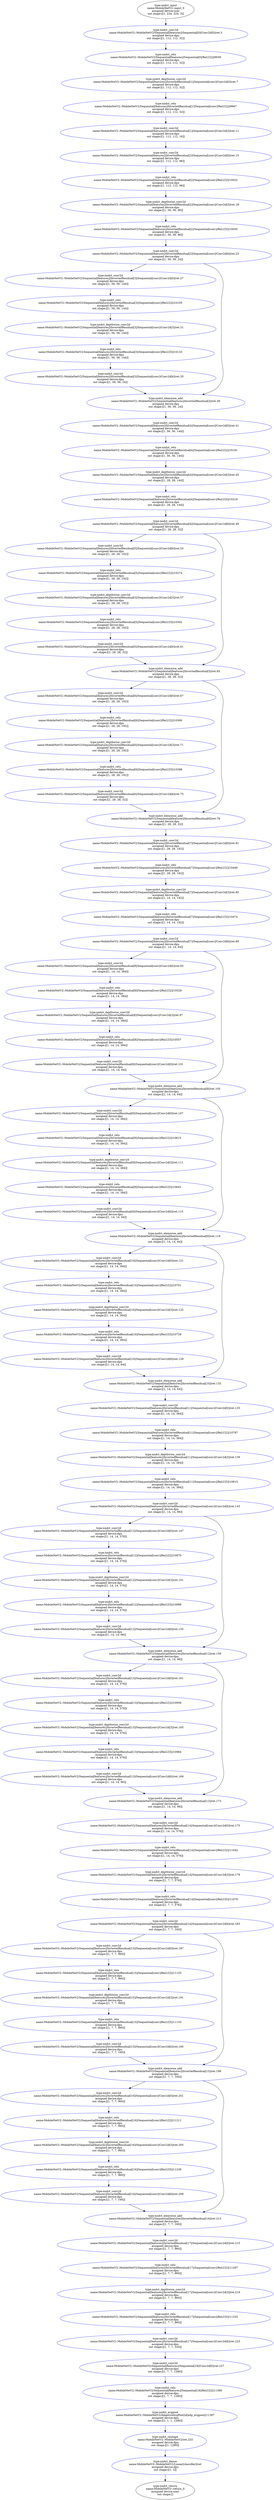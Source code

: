 digraph MobileNetV2 {
	input_0 [label="type:nndct_input
name:MobileNetV2::input_0
assigned device:user
out shape:[[1, 224, 224, 3]]" color=black]
	"MobileNetV2/Sequential[features]/Sequential[0]/Conv2d[0]/ret.3" [label="type:nndct_conv2d
name:MobileNetV2::MobileNetV2/Sequential[features]/Sequential[0]/Conv2d[0]/ret.3
assigned device:dpu
out shape:[[1, 112, 112, 32]]" color=blue]
	"MobileNetV2/Sequential[features]/Sequential[0]/ReLU[2]/9939" [label="type:nndct_relu
name:MobileNetV2::MobileNetV2/Sequential[features]/Sequential[0]/ReLU[2]/9939
assigned device:dpu
out shape:[[1, 112, 112, 32]]" color=blue]
	"MobileNetV2/Sequential[features]/InvertedResidual[1]/Sequential[conv]/Conv2d[0]/ret.7" [label="type:nndct_depthwise_conv2d
name:MobileNetV2::MobileNetV2/Sequential[features]/InvertedResidual[1]/Sequential[conv]/Conv2d[0]/ret.7
assigned device:dpu
out shape:[[1, 112, 112, 32]]" color=blue]
	"MobileNetV2/Sequential[features]/InvertedResidual[1]/Sequential[conv]/ReLU[2]/9967" [label="type:nndct_relu
name:MobileNetV2::MobileNetV2/Sequential[features]/InvertedResidual[1]/Sequential[conv]/ReLU[2]/9967
assigned device:dpu
out shape:[[1, 112, 112, 32]]" color=blue]
	"MobileNetV2/Sequential[features]/InvertedResidual[1]/Sequential[conv]/Conv2d[3]/ret.11" [label="type:nndct_conv2d
name:MobileNetV2::MobileNetV2/Sequential[features]/InvertedResidual[1]/Sequential[conv]/Conv2d[3]/ret.11
assigned device:dpu
out shape:[[1, 112, 112, 16]]" color=blue]
	"MobileNetV2/Sequential[features]/InvertedResidual[2]/Sequential[conv]/Conv2d[0]/ret.15" [label="type:nndct_conv2d
name:MobileNetV2::MobileNetV2/Sequential[features]/InvertedResidual[2]/Sequential[conv]/Conv2d[0]/ret.15
assigned device:dpu
out shape:[[1, 112, 112, 96]]" color=blue]
	"MobileNetV2/Sequential[features]/InvertedResidual[2]/Sequential[conv]/ReLU[2]/10022" [label="type:nndct_relu
name:MobileNetV2::MobileNetV2/Sequential[features]/InvertedResidual[2]/Sequential[conv]/ReLU[2]/10022
assigned device:dpu
out shape:[[1, 112, 112, 96]]" color=blue]
	"MobileNetV2/Sequential[features]/InvertedResidual[2]/Sequential[conv]/Conv2d[3]/ret.19" [label="type:nndct_depthwise_conv2d
name:MobileNetV2::MobileNetV2/Sequential[features]/InvertedResidual[2]/Sequential[conv]/Conv2d[3]/ret.19
assigned device:dpu
out shape:[[1, 56, 56, 96]]" color=blue]
	"MobileNetV2/Sequential[features]/InvertedResidual[2]/Sequential[conv]/ReLU[5]/10050" [label="type:nndct_relu
name:MobileNetV2::MobileNetV2/Sequential[features]/InvertedResidual[2]/Sequential[conv]/ReLU[5]/10050
assigned device:dpu
out shape:[[1, 56, 56, 96]]" color=blue]
	"MobileNetV2/Sequential[features]/InvertedResidual[2]/Sequential[conv]/Conv2d[6]/ret.23" [label="type:nndct_conv2d
name:MobileNetV2::MobileNetV2/Sequential[features]/InvertedResidual[2]/Sequential[conv]/Conv2d[6]/ret.23
assigned device:dpu
out shape:[[1, 56, 56, 24]]" color=blue]
	"MobileNetV2/Sequential[features]/InvertedResidual[3]/Sequential[conv]/Conv2d[0]/ret.27" [label="type:nndct_conv2d
name:MobileNetV2::MobileNetV2/Sequential[features]/InvertedResidual[3]/Sequential[conv]/Conv2d[0]/ret.27
assigned device:dpu
out shape:[[1, 56, 56, 144]]" color=blue]
	"MobileNetV2/Sequential[features]/InvertedResidual[3]/Sequential[conv]/ReLU[2]/10105" [label="type:nndct_relu
name:MobileNetV2::MobileNetV2/Sequential[features]/InvertedResidual[3]/Sequential[conv]/ReLU[2]/10105
assigned device:dpu
out shape:[[1, 56, 56, 144]]" color=blue]
	"MobileNetV2/Sequential[features]/InvertedResidual[3]/Sequential[conv]/Conv2d[3]/ret.31" [label="type:nndct_depthwise_conv2d
name:MobileNetV2::MobileNetV2/Sequential[features]/InvertedResidual[3]/Sequential[conv]/Conv2d[3]/ret.31
assigned device:dpu
out shape:[[1, 56, 56, 144]]" color=blue]
	"MobileNetV2/Sequential[features]/InvertedResidual[3]/Sequential[conv]/ReLU[5]/10133" [label="type:nndct_relu
name:MobileNetV2::MobileNetV2/Sequential[features]/InvertedResidual[3]/Sequential[conv]/ReLU[5]/10133
assigned device:dpu
out shape:[[1, 56, 56, 144]]" color=blue]
	"MobileNetV2/Sequential[features]/InvertedResidual[3]/Sequential[conv]/Conv2d[6]/ret.35" [label="type:nndct_conv2d
name:MobileNetV2::MobileNetV2/Sequential[features]/InvertedResidual[3]/Sequential[conv]/Conv2d[6]/ret.35
assigned device:dpu
out shape:[[1, 56, 56, 24]]" color=blue]
	"MobileNetV2/Sequential[features]/InvertedResidual[3]/ret.39" [label="type:nndct_elemwise_add
name:MobileNetV2::MobileNetV2/Sequential[features]/InvertedResidual[3]/ret.39
assigned device:dpu
out shape:[[1, 56, 56, 24]]" color=blue]
	"MobileNetV2/Sequential[features]/InvertedResidual[4]/Sequential[conv]/Conv2d[0]/ret.41" [label="type:nndct_conv2d
name:MobileNetV2::MobileNetV2/Sequential[features]/InvertedResidual[4]/Sequential[conv]/Conv2d[0]/ret.41
assigned device:dpu
out shape:[[1, 56, 56, 144]]" color=blue]
	"MobileNetV2/Sequential[features]/InvertedResidual[4]/Sequential[conv]/ReLU[2]/10191" [label="type:nndct_relu
name:MobileNetV2::MobileNetV2/Sequential[features]/InvertedResidual[4]/Sequential[conv]/ReLU[2]/10191
assigned device:dpu
out shape:[[1, 56, 56, 144]]" color=blue]
	"MobileNetV2/Sequential[features]/InvertedResidual[4]/Sequential[conv]/Conv2d[3]/ret.45" [label="type:nndct_depthwise_conv2d
name:MobileNetV2::MobileNetV2/Sequential[features]/InvertedResidual[4]/Sequential[conv]/Conv2d[3]/ret.45
assigned device:dpu
out shape:[[1, 28, 28, 144]]" color=blue]
	"MobileNetV2/Sequential[features]/InvertedResidual[4]/Sequential[conv]/ReLU[5]/10219" [label="type:nndct_relu
name:MobileNetV2::MobileNetV2/Sequential[features]/InvertedResidual[4]/Sequential[conv]/ReLU[5]/10219
assigned device:dpu
out shape:[[1, 28, 28, 144]]" color=blue]
	"MobileNetV2/Sequential[features]/InvertedResidual[4]/Sequential[conv]/Conv2d[6]/ret.49" [label="type:nndct_conv2d
name:MobileNetV2::MobileNetV2/Sequential[features]/InvertedResidual[4]/Sequential[conv]/Conv2d[6]/ret.49
assigned device:dpu
out shape:[[1, 28, 28, 32]]" color=blue]
	"MobileNetV2/Sequential[features]/InvertedResidual[5]/Sequential[conv]/Conv2d[0]/ret.53" [label="type:nndct_conv2d
name:MobileNetV2::MobileNetV2/Sequential[features]/InvertedResidual[5]/Sequential[conv]/Conv2d[0]/ret.53
assigned device:dpu
out shape:[[1, 28, 28, 192]]" color=blue]
	"MobileNetV2/Sequential[features]/InvertedResidual[5]/Sequential[conv]/ReLU[2]/10274" [label="type:nndct_relu
name:MobileNetV2::MobileNetV2/Sequential[features]/InvertedResidual[5]/Sequential[conv]/ReLU[2]/10274
assigned device:dpu
out shape:[[1, 28, 28, 192]]" color=blue]
	"MobileNetV2/Sequential[features]/InvertedResidual[5]/Sequential[conv]/Conv2d[3]/ret.57" [label="type:nndct_depthwise_conv2d
name:MobileNetV2::MobileNetV2/Sequential[features]/InvertedResidual[5]/Sequential[conv]/Conv2d[3]/ret.57
assigned device:dpu
out shape:[[1, 28, 28, 192]]" color=blue]
	"MobileNetV2/Sequential[features]/InvertedResidual[5]/Sequential[conv]/ReLU[5]/10302" [label="type:nndct_relu
name:MobileNetV2::MobileNetV2/Sequential[features]/InvertedResidual[5]/Sequential[conv]/ReLU[5]/10302
assigned device:dpu
out shape:[[1, 28, 28, 192]]" color=blue]
	"MobileNetV2/Sequential[features]/InvertedResidual[5]/Sequential[conv]/Conv2d[6]/ret.61" [label="type:nndct_conv2d
name:MobileNetV2::MobileNetV2/Sequential[features]/InvertedResidual[5]/Sequential[conv]/Conv2d[6]/ret.61
assigned device:dpu
out shape:[[1, 28, 28, 32]]" color=blue]
	"MobileNetV2/Sequential[features]/InvertedResidual[5]/ret.65" [label="type:nndct_elemwise_add
name:MobileNetV2::MobileNetV2/Sequential[features]/InvertedResidual[5]/ret.65
assigned device:dpu
out shape:[[1, 28, 28, 32]]" color=blue]
	"MobileNetV2/Sequential[features]/InvertedResidual[6]/Sequential[conv]/Conv2d[0]/ret.67" [label="type:nndct_conv2d
name:MobileNetV2::MobileNetV2/Sequential[features]/InvertedResidual[6]/Sequential[conv]/Conv2d[0]/ret.67
assigned device:dpu
out shape:[[1, 28, 28, 192]]" color=blue]
	"MobileNetV2/Sequential[features]/InvertedResidual[6]/Sequential[conv]/ReLU[2]/10360" [label="type:nndct_relu
name:MobileNetV2::MobileNetV2/Sequential[features]/InvertedResidual[6]/Sequential[conv]/ReLU[2]/10360
assigned device:dpu
out shape:[[1, 28, 28, 192]]" color=blue]
	"MobileNetV2/Sequential[features]/InvertedResidual[6]/Sequential[conv]/Conv2d[3]/ret.71" [label="type:nndct_depthwise_conv2d
name:MobileNetV2::MobileNetV2/Sequential[features]/InvertedResidual[6]/Sequential[conv]/Conv2d[3]/ret.71
assigned device:dpu
out shape:[[1, 28, 28, 192]]" color=blue]
	"MobileNetV2/Sequential[features]/InvertedResidual[6]/Sequential[conv]/ReLU[5]/10388" [label="type:nndct_relu
name:MobileNetV2::MobileNetV2/Sequential[features]/InvertedResidual[6]/Sequential[conv]/ReLU[5]/10388
assigned device:dpu
out shape:[[1, 28, 28, 192]]" color=blue]
	"MobileNetV2/Sequential[features]/InvertedResidual[6]/Sequential[conv]/Conv2d[6]/ret.75" [label="type:nndct_conv2d
name:MobileNetV2::MobileNetV2/Sequential[features]/InvertedResidual[6]/Sequential[conv]/Conv2d[6]/ret.75
assigned device:dpu
out shape:[[1, 28, 28, 32]]" color=blue]
	"MobileNetV2/Sequential[features]/InvertedResidual[6]/ret.79" [label="type:nndct_elemwise_add
name:MobileNetV2::MobileNetV2/Sequential[features]/InvertedResidual[6]/ret.79
assigned device:dpu
out shape:[[1, 28, 28, 32]]" color=blue]
	"MobileNetV2/Sequential[features]/InvertedResidual[7]/Sequential[conv]/Conv2d[0]/ret.81" [label="type:nndct_conv2d
name:MobileNetV2::MobileNetV2/Sequential[features]/InvertedResidual[7]/Sequential[conv]/Conv2d[0]/ret.81
assigned device:dpu
out shape:[[1, 28, 28, 192]]" color=blue]
	"MobileNetV2/Sequential[features]/InvertedResidual[7]/Sequential[conv]/ReLU[2]/10446" [label="type:nndct_relu
name:MobileNetV2::MobileNetV2/Sequential[features]/InvertedResidual[7]/Sequential[conv]/ReLU[2]/10446
assigned device:dpu
out shape:[[1, 28, 28, 192]]" color=blue]
	"MobileNetV2/Sequential[features]/InvertedResidual[7]/Sequential[conv]/Conv2d[3]/ret.85" [label="type:nndct_depthwise_conv2d
name:MobileNetV2::MobileNetV2/Sequential[features]/InvertedResidual[7]/Sequential[conv]/Conv2d[3]/ret.85
assigned device:dpu
out shape:[[1, 14, 14, 192]]" color=blue]
	"MobileNetV2/Sequential[features]/InvertedResidual[7]/Sequential[conv]/ReLU[5]/10474" [label="type:nndct_relu
name:MobileNetV2::MobileNetV2/Sequential[features]/InvertedResidual[7]/Sequential[conv]/ReLU[5]/10474
assigned device:dpu
out shape:[[1, 14, 14, 192]]" color=blue]
	"MobileNetV2/Sequential[features]/InvertedResidual[7]/Sequential[conv]/Conv2d[6]/ret.89" [label="type:nndct_conv2d
name:MobileNetV2::MobileNetV2/Sequential[features]/InvertedResidual[7]/Sequential[conv]/Conv2d[6]/ret.89
assigned device:dpu
out shape:[[1, 14, 14, 64]]" color=blue]
	"MobileNetV2/Sequential[features]/InvertedResidual[8]/Sequential[conv]/Conv2d[0]/ret.93" [label="type:nndct_conv2d
name:MobileNetV2::MobileNetV2/Sequential[features]/InvertedResidual[8]/Sequential[conv]/Conv2d[0]/ret.93
assigned device:dpu
out shape:[[1, 14, 14, 384]]" color=blue]
	"MobileNetV2/Sequential[features]/InvertedResidual[8]/Sequential[conv]/ReLU[2]/10529" [label="type:nndct_relu
name:MobileNetV2::MobileNetV2/Sequential[features]/InvertedResidual[8]/Sequential[conv]/ReLU[2]/10529
assigned device:dpu
out shape:[[1, 14, 14, 384]]" color=blue]
	"MobileNetV2/Sequential[features]/InvertedResidual[8]/Sequential[conv]/Conv2d[3]/ret.97" [label="type:nndct_depthwise_conv2d
name:MobileNetV2::MobileNetV2/Sequential[features]/InvertedResidual[8]/Sequential[conv]/Conv2d[3]/ret.97
assigned device:dpu
out shape:[[1, 14, 14, 384]]" color=blue]
	"MobileNetV2/Sequential[features]/InvertedResidual[8]/Sequential[conv]/ReLU[5]/10557" [label="type:nndct_relu
name:MobileNetV2::MobileNetV2/Sequential[features]/InvertedResidual[8]/Sequential[conv]/ReLU[5]/10557
assigned device:dpu
out shape:[[1, 14, 14, 384]]" color=blue]
	"MobileNetV2/Sequential[features]/InvertedResidual[8]/Sequential[conv]/Conv2d[6]/ret.101" [label="type:nndct_conv2d
name:MobileNetV2::MobileNetV2/Sequential[features]/InvertedResidual[8]/Sequential[conv]/Conv2d[6]/ret.101
assigned device:dpu
out shape:[[1, 14, 14, 64]]" color=blue]
	"MobileNetV2/Sequential[features]/InvertedResidual[8]/ret.105" [label="type:nndct_elemwise_add
name:MobileNetV2::MobileNetV2/Sequential[features]/InvertedResidual[8]/ret.105
assigned device:dpu
out shape:[[1, 14, 14, 64]]" color=blue]
	"MobileNetV2/Sequential[features]/InvertedResidual[9]/Sequential[conv]/Conv2d[0]/ret.107" [label="type:nndct_conv2d
name:MobileNetV2::MobileNetV2/Sequential[features]/InvertedResidual[9]/Sequential[conv]/Conv2d[0]/ret.107
assigned device:dpu
out shape:[[1, 14, 14, 384]]" color=blue]
	"MobileNetV2/Sequential[features]/InvertedResidual[9]/Sequential[conv]/ReLU[2]/10615" [label="type:nndct_relu
name:MobileNetV2::MobileNetV2/Sequential[features]/InvertedResidual[9]/Sequential[conv]/ReLU[2]/10615
assigned device:dpu
out shape:[[1, 14, 14, 384]]" color=blue]
	"MobileNetV2/Sequential[features]/InvertedResidual[9]/Sequential[conv]/Conv2d[3]/ret.111" [label="type:nndct_depthwise_conv2d
name:MobileNetV2::MobileNetV2/Sequential[features]/InvertedResidual[9]/Sequential[conv]/Conv2d[3]/ret.111
assigned device:dpu
out shape:[[1, 14, 14, 384]]" color=blue]
	"MobileNetV2/Sequential[features]/InvertedResidual[9]/Sequential[conv]/ReLU[5]/10643" [label="type:nndct_relu
name:MobileNetV2::MobileNetV2/Sequential[features]/InvertedResidual[9]/Sequential[conv]/ReLU[5]/10643
assigned device:dpu
out shape:[[1, 14, 14, 384]]" color=blue]
	"MobileNetV2/Sequential[features]/InvertedResidual[9]/Sequential[conv]/Conv2d[6]/ret.115" [label="type:nndct_conv2d
name:MobileNetV2::MobileNetV2/Sequential[features]/InvertedResidual[9]/Sequential[conv]/Conv2d[6]/ret.115
assigned device:dpu
out shape:[[1, 14, 14, 64]]" color=blue]
	"MobileNetV2/Sequential[features]/InvertedResidual[9]/ret.119" [label="type:nndct_elemwise_add
name:MobileNetV2::MobileNetV2/Sequential[features]/InvertedResidual[9]/ret.119
assigned device:dpu
out shape:[[1, 14, 14, 64]]" color=blue]
	"MobileNetV2/Sequential[features]/InvertedResidual[10]/Sequential[conv]/Conv2d[0]/ret.121" [label="type:nndct_conv2d
name:MobileNetV2::MobileNetV2/Sequential[features]/InvertedResidual[10]/Sequential[conv]/Conv2d[0]/ret.121
assigned device:dpu
out shape:[[1, 14, 14, 384]]" color=blue]
	"MobileNetV2/Sequential[features]/InvertedResidual[10]/Sequential[conv]/ReLU[2]/10701" [label="type:nndct_relu
name:MobileNetV2::MobileNetV2/Sequential[features]/InvertedResidual[10]/Sequential[conv]/ReLU[2]/10701
assigned device:dpu
out shape:[[1, 14, 14, 384]]" color=blue]
	"MobileNetV2/Sequential[features]/InvertedResidual[10]/Sequential[conv]/Conv2d[3]/ret.125" [label="type:nndct_depthwise_conv2d
name:MobileNetV2::MobileNetV2/Sequential[features]/InvertedResidual[10]/Sequential[conv]/Conv2d[3]/ret.125
assigned device:dpu
out shape:[[1, 14, 14, 384]]" color=blue]
	"MobileNetV2/Sequential[features]/InvertedResidual[10]/Sequential[conv]/ReLU[5]/10729" [label="type:nndct_relu
name:MobileNetV2::MobileNetV2/Sequential[features]/InvertedResidual[10]/Sequential[conv]/ReLU[5]/10729
assigned device:dpu
out shape:[[1, 14, 14, 384]]" color=blue]
	"MobileNetV2/Sequential[features]/InvertedResidual[10]/Sequential[conv]/Conv2d[6]/ret.129" [label="type:nndct_conv2d
name:MobileNetV2::MobileNetV2/Sequential[features]/InvertedResidual[10]/Sequential[conv]/Conv2d[6]/ret.129
assigned device:dpu
out shape:[[1, 14, 14, 64]]" color=blue]
	"MobileNetV2/Sequential[features]/InvertedResidual[10]/ret.133" [label="type:nndct_elemwise_add
name:MobileNetV2::MobileNetV2/Sequential[features]/InvertedResidual[10]/ret.133
assigned device:dpu
out shape:[[1, 14, 14, 64]]" color=blue]
	"MobileNetV2/Sequential[features]/InvertedResidual[11]/Sequential[conv]/Conv2d[0]/ret.135" [label="type:nndct_conv2d
name:MobileNetV2::MobileNetV2/Sequential[features]/InvertedResidual[11]/Sequential[conv]/Conv2d[0]/ret.135
assigned device:dpu
out shape:[[1, 14, 14, 384]]" color=blue]
	"MobileNetV2/Sequential[features]/InvertedResidual[11]/Sequential[conv]/ReLU[2]/10787" [label="type:nndct_relu
name:MobileNetV2::MobileNetV2/Sequential[features]/InvertedResidual[11]/Sequential[conv]/ReLU[2]/10787
assigned device:dpu
out shape:[[1, 14, 14, 384]]" color=blue]
	"MobileNetV2/Sequential[features]/InvertedResidual[11]/Sequential[conv]/Conv2d[3]/ret.139" [label="type:nndct_depthwise_conv2d
name:MobileNetV2::MobileNetV2/Sequential[features]/InvertedResidual[11]/Sequential[conv]/Conv2d[3]/ret.139
assigned device:dpu
out shape:[[1, 14, 14, 384]]" color=blue]
	"MobileNetV2/Sequential[features]/InvertedResidual[11]/Sequential[conv]/ReLU[5]/10815" [label="type:nndct_relu
name:MobileNetV2::MobileNetV2/Sequential[features]/InvertedResidual[11]/Sequential[conv]/ReLU[5]/10815
assigned device:dpu
out shape:[[1, 14, 14, 384]]" color=blue]
	"MobileNetV2/Sequential[features]/InvertedResidual[11]/Sequential[conv]/Conv2d[6]/ret.143" [label="type:nndct_conv2d
name:MobileNetV2::MobileNetV2/Sequential[features]/InvertedResidual[11]/Sequential[conv]/Conv2d[6]/ret.143
assigned device:dpu
out shape:[[1, 14, 14, 96]]" color=blue]
	"MobileNetV2/Sequential[features]/InvertedResidual[12]/Sequential[conv]/Conv2d[0]/ret.147" [label="type:nndct_conv2d
name:MobileNetV2::MobileNetV2/Sequential[features]/InvertedResidual[12]/Sequential[conv]/Conv2d[0]/ret.147
assigned device:dpu
out shape:[[1, 14, 14, 576]]" color=blue]
	"MobileNetV2/Sequential[features]/InvertedResidual[12]/Sequential[conv]/ReLU[2]/10870" [label="type:nndct_relu
name:MobileNetV2::MobileNetV2/Sequential[features]/InvertedResidual[12]/Sequential[conv]/ReLU[2]/10870
assigned device:dpu
out shape:[[1, 14, 14, 576]]" color=blue]
	"MobileNetV2/Sequential[features]/InvertedResidual[12]/Sequential[conv]/Conv2d[3]/ret.151" [label="type:nndct_depthwise_conv2d
name:MobileNetV2::MobileNetV2/Sequential[features]/InvertedResidual[12]/Sequential[conv]/Conv2d[3]/ret.151
assigned device:dpu
out shape:[[1, 14, 14, 576]]" color=blue]
	"MobileNetV2/Sequential[features]/InvertedResidual[12]/Sequential[conv]/ReLU[5]/10898" [label="type:nndct_relu
name:MobileNetV2::MobileNetV2/Sequential[features]/InvertedResidual[12]/Sequential[conv]/ReLU[5]/10898
assigned device:dpu
out shape:[[1, 14, 14, 576]]" color=blue]
	"MobileNetV2/Sequential[features]/InvertedResidual[12]/Sequential[conv]/Conv2d[6]/ret.155" [label="type:nndct_conv2d
name:MobileNetV2::MobileNetV2/Sequential[features]/InvertedResidual[12]/Sequential[conv]/Conv2d[6]/ret.155
assigned device:dpu
out shape:[[1, 14, 14, 96]]" color=blue]
	"MobileNetV2/Sequential[features]/InvertedResidual[12]/ret.159" [label="type:nndct_elemwise_add
name:MobileNetV2::MobileNetV2/Sequential[features]/InvertedResidual[12]/ret.159
assigned device:dpu
out shape:[[1, 14, 14, 96]]" color=blue]
	"MobileNetV2/Sequential[features]/InvertedResidual[13]/Sequential[conv]/Conv2d[0]/ret.161" [label="type:nndct_conv2d
name:MobileNetV2::MobileNetV2/Sequential[features]/InvertedResidual[13]/Sequential[conv]/Conv2d[0]/ret.161
assigned device:dpu
out shape:[[1, 14, 14, 576]]" color=blue]
	"MobileNetV2/Sequential[features]/InvertedResidual[13]/Sequential[conv]/ReLU[2]/10956" [label="type:nndct_relu
name:MobileNetV2::MobileNetV2/Sequential[features]/InvertedResidual[13]/Sequential[conv]/ReLU[2]/10956
assigned device:dpu
out shape:[[1, 14, 14, 576]]" color=blue]
	"MobileNetV2/Sequential[features]/InvertedResidual[13]/Sequential[conv]/Conv2d[3]/ret.165" [label="type:nndct_depthwise_conv2d
name:MobileNetV2::MobileNetV2/Sequential[features]/InvertedResidual[13]/Sequential[conv]/Conv2d[3]/ret.165
assigned device:dpu
out shape:[[1, 14, 14, 576]]" color=blue]
	"MobileNetV2/Sequential[features]/InvertedResidual[13]/Sequential[conv]/ReLU[5]/10984" [label="type:nndct_relu
name:MobileNetV2::MobileNetV2/Sequential[features]/InvertedResidual[13]/Sequential[conv]/ReLU[5]/10984
assigned device:dpu
out shape:[[1, 14, 14, 576]]" color=blue]
	"MobileNetV2/Sequential[features]/InvertedResidual[13]/Sequential[conv]/Conv2d[6]/ret.169" [label="type:nndct_conv2d
name:MobileNetV2::MobileNetV2/Sequential[features]/InvertedResidual[13]/Sequential[conv]/Conv2d[6]/ret.169
assigned device:dpu
out shape:[[1, 14, 14, 96]]" color=blue]
	"MobileNetV2/Sequential[features]/InvertedResidual[13]/ret.173" [label="type:nndct_elemwise_add
name:MobileNetV2::MobileNetV2/Sequential[features]/InvertedResidual[13]/ret.173
assigned device:dpu
out shape:[[1, 14, 14, 96]]" color=blue]
	"MobileNetV2/Sequential[features]/InvertedResidual[14]/Sequential[conv]/Conv2d[0]/ret.175" [label="type:nndct_conv2d
name:MobileNetV2::MobileNetV2/Sequential[features]/InvertedResidual[14]/Sequential[conv]/Conv2d[0]/ret.175
assigned device:dpu
out shape:[[1, 14, 14, 576]]" color=blue]
	"MobileNetV2/Sequential[features]/InvertedResidual[14]/Sequential[conv]/ReLU[2]/11042" [label="type:nndct_relu
name:MobileNetV2::MobileNetV2/Sequential[features]/InvertedResidual[14]/Sequential[conv]/ReLU[2]/11042
assigned device:dpu
out shape:[[1, 14, 14, 576]]" color=blue]
	"MobileNetV2/Sequential[features]/InvertedResidual[14]/Sequential[conv]/Conv2d[3]/ret.179" [label="type:nndct_depthwise_conv2d
name:MobileNetV2::MobileNetV2/Sequential[features]/InvertedResidual[14]/Sequential[conv]/Conv2d[3]/ret.179
assigned device:dpu
out shape:[[1, 7, 7, 576]]" color=blue]
	"MobileNetV2/Sequential[features]/InvertedResidual[14]/Sequential[conv]/ReLU[5]/11070" [label="type:nndct_relu
name:MobileNetV2::MobileNetV2/Sequential[features]/InvertedResidual[14]/Sequential[conv]/ReLU[5]/11070
assigned device:dpu
out shape:[[1, 7, 7, 576]]" color=blue]
	"MobileNetV2/Sequential[features]/InvertedResidual[14]/Sequential[conv]/Conv2d[6]/ret.183" [label="type:nndct_conv2d
name:MobileNetV2::MobileNetV2/Sequential[features]/InvertedResidual[14]/Sequential[conv]/Conv2d[6]/ret.183
assigned device:dpu
out shape:[[1, 7, 7, 160]]" color=blue]
	"MobileNetV2/Sequential[features]/InvertedResidual[15]/Sequential[conv]/Conv2d[0]/ret.187" [label="type:nndct_conv2d
name:MobileNetV2::MobileNetV2/Sequential[features]/InvertedResidual[15]/Sequential[conv]/Conv2d[0]/ret.187
assigned device:dpu
out shape:[[1, 7, 7, 960]]" color=blue]
	"MobileNetV2/Sequential[features]/InvertedResidual[15]/Sequential[conv]/ReLU[2]/11125" [label="type:nndct_relu
name:MobileNetV2::MobileNetV2/Sequential[features]/InvertedResidual[15]/Sequential[conv]/ReLU[2]/11125
assigned device:dpu
out shape:[[1, 7, 7, 960]]" color=blue]
	"MobileNetV2/Sequential[features]/InvertedResidual[15]/Sequential[conv]/Conv2d[3]/ret.191" [label="type:nndct_depthwise_conv2d
name:MobileNetV2::MobileNetV2/Sequential[features]/InvertedResidual[15]/Sequential[conv]/Conv2d[3]/ret.191
assigned device:dpu
out shape:[[1, 7, 7, 960]]" color=blue]
	"MobileNetV2/Sequential[features]/InvertedResidual[15]/Sequential[conv]/ReLU[5]/11153" [label="type:nndct_relu
name:MobileNetV2::MobileNetV2/Sequential[features]/InvertedResidual[15]/Sequential[conv]/ReLU[5]/11153
assigned device:dpu
out shape:[[1, 7, 7, 960]]" color=blue]
	"MobileNetV2/Sequential[features]/InvertedResidual[15]/Sequential[conv]/Conv2d[6]/ret.195" [label="type:nndct_conv2d
name:MobileNetV2::MobileNetV2/Sequential[features]/InvertedResidual[15]/Sequential[conv]/Conv2d[6]/ret.195
assigned device:dpu
out shape:[[1, 7, 7, 160]]" color=blue]
	"MobileNetV2/Sequential[features]/InvertedResidual[15]/ret.199" [label="type:nndct_elemwise_add
name:MobileNetV2::MobileNetV2/Sequential[features]/InvertedResidual[15]/ret.199
assigned device:dpu
out shape:[[1, 7, 7, 160]]" color=blue]
	"MobileNetV2/Sequential[features]/InvertedResidual[16]/Sequential[conv]/Conv2d[0]/ret.201" [label="type:nndct_conv2d
name:MobileNetV2::MobileNetV2/Sequential[features]/InvertedResidual[16]/Sequential[conv]/Conv2d[0]/ret.201
assigned device:dpu
out shape:[[1, 7, 7, 960]]" color=blue]
	"MobileNetV2/Sequential[features]/InvertedResidual[16]/Sequential[conv]/ReLU[2]/11211" [label="type:nndct_relu
name:MobileNetV2::MobileNetV2/Sequential[features]/InvertedResidual[16]/Sequential[conv]/ReLU[2]/11211
assigned device:dpu
out shape:[[1, 7, 7, 960]]" color=blue]
	"MobileNetV2/Sequential[features]/InvertedResidual[16]/Sequential[conv]/Conv2d[3]/ret.205" [label="type:nndct_depthwise_conv2d
name:MobileNetV2::MobileNetV2/Sequential[features]/InvertedResidual[16]/Sequential[conv]/Conv2d[3]/ret.205
assigned device:dpu
out shape:[[1, 7, 7, 960]]" color=blue]
	"MobileNetV2/Sequential[features]/InvertedResidual[16]/Sequential[conv]/ReLU[5]/11239" [label="type:nndct_relu
name:MobileNetV2::MobileNetV2/Sequential[features]/InvertedResidual[16]/Sequential[conv]/ReLU[5]/11239
assigned device:dpu
out shape:[[1, 7, 7, 960]]" color=blue]
	"MobileNetV2/Sequential[features]/InvertedResidual[16]/Sequential[conv]/Conv2d[6]/ret.209" [label="type:nndct_conv2d
name:MobileNetV2::MobileNetV2/Sequential[features]/InvertedResidual[16]/Sequential[conv]/Conv2d[6]/ret.209
assigned device:dpu
out shape:[[1, 7, 7, 160]]" color=blue]
	"MobileNetV2/Sequential[features]/InvertedResidual[16]/ret.213" [label="type:nndct_elemwise_add
name:MobileNetV2::MobileNetV2/Sequential[features]/InvertedResidual[16]/ret.213
assigned device:dpu
out shape:[[1, 7, 7, 160]]" color=blue]
	"MobileNetV2/Sequential[features]/InvertedResidual[17]/Sequential[conv]/Conv2d[0]/ret.215" [label="type:nndct_conv2d
name:MobileNetV2::MobileNetV2/Sequential[features]/InvertedResidual[17]/Sequential[conv]/Conv2d[0]/ret.215
assigned device:dpu
out shape:[[1, 7, 7, 960]]" color=blue]
	"MobileNetV2/Sequential[features]/InvertedResidual[17]/Sequential[conv]/ReLU[2]/11297" [label="type:nndct_relu
name:MobileNetV2::MobileNetV2/Sequential[features]/InvertedResidual[17]/Sequential[conv]/ReLU[2]/11297
assigned device:dpu
out shape:[[1, 7, 7, 960]]" color=blue]
	"MobileNetV2/Sequential[features]/InvertedResidual[17]/Sequential[conv]/Conv2d[3]/ret.219" [label="type:nndct_depthwise_conv2d
name:MobileNetV2::MobileNetV2/Sequential[features]/InvertedResidual[17]/Sequential[conv]/Conv2d[3]/ret.219
assigned device:dpu
out shape:[[1, 7, 7, 960]]" color=blue]
	"MobileNetV2/Sequential[features]/InvertedResidual[17]/Sequential[conv]/ReLU[5]/11325" [label="type:nndct_relu
name:MobileNetV2::MobileNetV2/Sequential[features]/InvertedResidual[17]/Sequential[conv]/ReLU[5]/11325
assigned device:dpu
out shape:[[1, 7, 7, 960]]" color=blue]
	"MobileNetV2/Sequential[features]/InvertedResidual[17]/Sequential[conv]/Conv2d[6]/ret.223" [label="type:nndct_conv2d
name:MobileNetV2::MobileNetV2/Sequential[features]/InvertedResidual[17]/Sequential[conv]/Conv2d[6]/ret.223
assigned device:dpu
out shape:[[1, 7, 7, 320]]" color=blue]
	"MobileNetV2/Sequential[features]/Sequential[18]/Conv2d[0]/ret.227" [label="type:nndct_conv2d
name:MobileNetV2::MobileNetV2/Sequential[features]/Sequential[18]/Conv2d[0]/ret.227
assigned device:dpu
out shape:[[1, 7, 7, 1280]]" color=blue]
	"MobileNetV2/Sequential[features]/Sequential[18]/ReLU[2]/11380" [label="type:nndct_relu
name:MobileNetV2::MobileNetV2/Sequential[features]/Sequential[18]/ReLU[2]/11380
assigned device:dpu
out shape:[[1, 7, 7, 1280]]" color=blue]
	"MobileNetV2/AdaptiveAvgPool2d[adp_avgpool]/11397" [label="type:nndct_avgpool
name:MobileNetV2::MobileNetV2/AdaptiveAvgPool2d[adp_avgpool]/11397
assigned device:dpu
out shape:[[1, 1, 1, 1280]]" color=blue]
	"MobileNetV2/ret.233" [label="type:nndct_reshape
name:MobileNetV2::MobileNetV2/ret.233
assigned device:dpu
out shape:[[1, 1280]]" color=blue]
	"MobileNetV2/Linear[classifier]/ret" [label="type:nndct_dense
name:MobileNetV2::MobileNetV2/Linear[classifier]/ret
assigned device:dpu
out shape:[[1, 3]]" color=blue]
	return_0 [label="type:nndct_return
name:MobileNetV2::return_0
assigned device:user
out shape:[]" color=black]
	input_0 -> "MobileNetV2/Sequential[features]/Sequential[0]/Conv2d[0]/ret.3"
	"MobileNetV2/Sequential[features]/Sequential[0]/Conv2d[0]/ret.3" -> "MobileNetV2/Sequential[features]/Sequential[0]/ReLU[2]/9939"
	"MobileNetV2/Sequential[features]/Sequential[0]/ReLU[2]/9939" -> "MobileNetV2/Sequential[features]/InvertedResidual[1]/Sequential[conv]/Conv2d[0]/ret.7"
	"MobileNetV2/Sequential[features]/InvertedResidual[1]/Sequential[conv]/Conv2d[0]/ret.7" -> "MobileNetV2/Sequential[features]/InvertedResidual[1]/Sequential[conv]/ReLU[2]/9967"
	"MobileNetV2/Sequential[features]/InvertedResidual[1]/Sequential[conv]/ReLU[2]/9967" -> "MobileNetV2/Sequential[features]/InvertedResidual[1]/Sequential[conv]/Conv2d[3]/ret.11"
	"MobileNetV2/Sequential[features]/InvertedResidual[1]/Sequential[conv]/Conv2d[3]/ret.11" -> "MobileNetV2/Sequential[features]/InvertedResidual[2]/Sequential[conv]/Conv2d[0]/ret.15"
	"MobileNetV2/Sequential[features]/InvertedResidual[2]/Sequential[conv]/Conv2d[0]/ret.15" -> "MobileNetV2/Sequential[features]/InvertedResidual[2]/Sequential[conv]/ReLU[2]/10022"
	"MobileNetV2/Sequential[features]/InvertedResidual[2]/Sequential[conv]/ReLU[2]/10022" -> "MobileNetV2/Sequential[features]/InvertedResidual[2]/Sequential[conv]/Conv2d[3]/ret.19"
	"MobileNetV2/Sequential[features]/InvertedResidual[2]/Sequential[conv]/Conv2d[3]/ret.19" -> "MobileNetV2/Sequential[features]/InvertedResidual[2]/Sequential[conv]/ReLU[5]/10050"
	"MobileNetV2/Sequential[features]/InvertedResidual[2]/Sequential[conv]/ReLU[5]/10050" -> "MobileNetV2/Sequential[features]/InvertedResidual[2]/Sequential[conv]/Conv2d[6]/ret.23"
	"MobileNetV2/Sequential[features]/InvertedResidual[2]/Sequential[conv]/Conv2d[6]/ret.23" -> "MobileNetV2/Sequential[features]/InvertedResidual[3]/Sequential[conv]/Conv2d[0]/ret.27"
	"MobileNetV2/Sequential[features]/InvertedResidual[2]/Sequential[conv]/Conv2d[6]/ret.23" -> "MobileNetV2/Sequential[features]/InvertedResidual[3]/ret.39"
	"MobileNetV2/Sequential[features]/InvertedResidual[3]/Sequential[conv]/Conv2d[0]/ret.27" -> "MobileNetV2/Sequential[features]/InvertedResidual[3]/Sequential[conv]/ReLU[2]/10105"
	"MobileNetV2/Sequential[features]/InvertedResidual[3]/Sequential[conv]/ReLU[2]/10105" -> "MobileNetV2/Sequential[features]/InvertedResidual[3]/Sequential[conv]/Conv2d[3]/ret.31"
	"MobileNetV2/Sequential[features]/InvertedResidual[3]/Sequential[conv]/Conv2d[3]/ret.31" -> "MobileNetV2/Sequential[features]/InvertedResidual[3]/Sequential[conv]/ReLU[5]/10133"
	"MobileNetV2/Sequential[features]/InvertedResidual[3]/Sequential[conv]/ReLU[5]/10133" -> "MobileNetV2/Sequential[features]/InvertedResidual[3]/Sequential[conv]/Conv2d[6]/ret.35"
	"MobileNetV2/Sequential[features]/InvertedResidual[3]/Sequential[conv]/Conv2d[6]/ret.35" -> "MobileNetV2/Sequential[features]/InvertedResidual[3]/ret.39"
	"MobileNetV2/Sequential[features]/InvertedResidual[3]/ret.39" -> "MobileNetV2/Sequential[features]/InvertedResidual[4]/Sequential[conv]/Conv2d[0]/ret.41"
	"MobileNetV2/Sequential[features]/InvertedResidual[4]/Sequential[conv]/Conv2d[0]/ret.41" -> "MobileNetV2/Sequential[features]/InvertedResidual[4]/Sequential[conv]/ReLU[2]/10191"
	"MobileNetV2/Sequential[features]/InvertedResidual[4]/Sequential[conv]/ReLU[2]/10191" -> "MobileNetV2/Sequential[features]/InvertedResidual[4]/Sequential[conv]/Conv2d[3]/ret.45"
	"MobileNetV2/Sequential[features]/InvertedResidual[4]/Sequential[conv]/Conv2d[3]/ret.45" -> "MobileNetV2/Sequential[features]/InvertedResidual[4]/Sequential[conv]/ReLU[5]/10219"
	"MobileNetV2/Sequential[features]/InvertedResidual[4]/Sequential[conv]/ReLU[5]/10219" -> "MobileNetV2/Sequential[features]/InvertedResidual[4]/Sequential[conv]/Conv2d[6]/ret.49"
	"MobileNetV2/Sequential[features]/InvertedResidual[4]/Sequential[conv]/Conv2d[6]/ret.49" -> "MobileNetV2/Sequential[features]/InvertedResidual[5]/Sequential[conv]/Conv2d[0]/ret.53"
	"MobileNetV2/Sequential[features]/InvertedResidual[4]/Sequential[conv]/Conv2d[6]/ret.49" -> "MobileNetV2/Sequential[features]/InvertedResidual[5]/ret.65"
	"MobileNetV2/Sequential[features]/InvertedResidual[5]/Sequential[conv]/Conv2d[0]/ret.53" -> "MobileNetV2/Sequential[features]/InvertedResidual[5]/Sequential[conv]/ReLU[2]/10274"
	"MobileNetV2/Sequential[features]/InvertedResidual[5]/Sequential[conv]/ReLU[2]/10274" -> "MobileNetV2/Sequential[features]/InvertedResidual[5]/Sequential[conv]/Conv2d[3]/ret.57"
	"MobileNetV2/Sequential[features]/InvertedResidual[5]/Sequential[conv]/Conv2d[3]/ret.57" -> "MobileNetV2/Sequential[features]/InvertedResidual[5]/Sequential[conv]/ReLU[5]/10302"
	"MobileNetV2/Sequential[features]/InvertedResidual[5]/Sequential[conv]/ReLU[5]/10302" -> "MobileNetV2/Sequential[features]/InvertedResidual[5]/Sequential[conv]/Conv2d[6]/ret.61"
	"MobileNetV2/Sequential[features]/InvertedResidual[5]/Sequential[conv]/Conv2d[6]/ret.61" -> "MobileNetV2/Sequential[features]/InvertedResidual[5]/ret.65"
	"MobileNetV2/Sequential[features]/InvertedResidual[5]/ret.65" -> "MobileNetV2/Sequential[features]/InvertedResidual[6]/Sequential[conv]/Conv2d[0]/ret.67"
	"MobileNetV2/Sequential[features]/InvertedResidual[5]/ret.65" -> "MobileNetV2/Sequential[features]/InvertedResidual[6]/ret.79"
	"MobileNetV2/Sequential[features]/InvertedResidual[6]/Sequential[conv]/Conv2d[0]/ret.67" -> "MobileNetV2/Sequential[features]/InvertedResidual[6]/Sequential[conv]/ReLU[2]/10360"
	"MobileNetV2/Sequential[features]/InvertedResidual[6]/Sequential[conv]/ReLU[2]/10360" -> "MobileNetV2/Sequential[features]/InvertedResidual[6]/Sequential[conv]/Conv2d[3]/ret.71"
	"MobileNetV2/Sequential[features]/InvertedResidual[6]/Sequential[conv]/Conv2d[3]/ret.71" -> "MobileNetV2/Sequential[features]/InvertedResidual[6]/Sequential[conv]/ReLU[5]/10388"
	"MobileNetV2/Sequential[features]/InvertedResidual[6]/Sequential[conv]/ReLU[5]/10388" -> "MobileNetV2/Sequential[features]/InvertedResidual[6]/Sequential[conv]/Conv2d[6]/ret.75"
	"MobileNetV2/Sequential[features]/InvertedResidual[6]/Sequential[conv]/Conv2d[6]/ret.75" -> "MobileNetV2/Sequential[features]/InvertedResidual[6]/ret.79"
	"MobileNetV2/Sequential[features]/InvertedResidual[6]/ret.79" -> "MobileNetV2/Sequential[features]/InvertedResidual[7]/Sequential[conv]/Conv2d[0]/ret.81"
	"MobileNetV2/Sequential[features]/InvertedResidual[7]/Sequential[conv]/Conv2d[0]/ret.81" -> "MobileNetV2/Sequential[features]/InvertedResidual[7]/Sequential[conv]/ReLU[2]/10446"
	"MobileNetV2/Sequential[features]/InvertedResidual[7]/Sequential[conv]/ReLU[2]/10446" -> "MobileNetV2/Sequential[features]/InvertedResidual[7]/Sequential[conv]/Conv2d[3]/ret.85"
	"MobileNetV2/Sequential[features]/InvertedResidual[7]/Sequential[conv]/Conv2d[3]/ret.85" -> "MobileNetV2/Sequential[features]/InvertedResidual[7]/Sequential[conv]/ReLU[5]/10474"
	"MobileNetV2/Sequential[features]/InvertedResidual[7]/Sequential[conv]/ReLU[5]/10474" -> "MobileNetV2/Sequential[features]/InvertedResidual[7]/Sequential[conv]/Conv2d[6]/ret.89"
	"MobileNetV2/Sequential[features]/InvertedResidual[7]/Sequential[conv]/Conv2d[6]/ret.89" -> "MobileNetV2/Sequential[features]/InvertedResidual[8]/Sequential[conv]/Conv2d[0]/ret.93"
	"MobileNetV2/Sequential[features]/InvertedResidual[7]/Sequential[conv]/Conv2d[6]/ret.89" -> "MobileNetV2/Sequential[features]/InvertedResidual[8]/ret.105"
	"MobileNetV2/Sequential[features]/InvertedResidual[8]/Sequential[conv]/Conv2d[0]/ret.93" -> "MobileNetV2/Sequential[features]/InvertedResidual[8]/Sequential[conv]/ReLU[2]/10529"
	"MobileNetV2/Sequential[features]/InvertedResidual[8]/Sequential[conv]/ReLU[2]/10529" -> "MobileNetV2/Sequential[features]/InvertedResidual[8]/Sequential[conv]/Conv2d[3]/ret.97"
	"MobileNetV2/Sequential[features]/InvertedResidual[8]/Sequential[conv]/Conv2d[3]/ret.97" -> "MobileNetV2/Sequential[features]/InvertedResidual[8]/Sequential[conv]/ReLU[5]/10557"
	"MobileNetV2/Sequential[features]/InvertedResidual[8]/Sequential[conv]/ReLU[5]/10557" -> "MobileNetV2/Sequential[features]/InvertedResidual[8]/Sequential[conv]/Conv2d[6]/ret.101"
	"MobileNetV2/Sequential[features]/InvertedResidual[8]/Sequential[conv]/Conv2d[6]/ret.101" -> "MobileNetV2/Sequential[features]/InvertedResidual[8]/ret.105"
	"MobileNetV2/Sequential[features]/InvertedResidual[8]/ret.105" -> "MobileNetV2/Sequential[features]/InvertedResidual[9]/Sequential[conv]/Conv2d[0]/ret.107"
	"MobileNetV2/Sequential[features]/InvertedResidual[8]/ret.105" -> "MobileNetV2/Sequential[features]/InvertedResidual[9]/ret.119"
	"MobileNetV2/Sequential[features]/InvertedResidual[9]/Sequential[conv]/Conv2d[0]/ret.107" -> "MobileNetV2/Sequential[features]/InvertedResidual[9]/Sequential[conv]/ReLU[2]/10615"
	"MobileNetV2/Sequential[features]/InvertedResidual[9]/Sequential[conv]/ReLU[2]/10615" -> "MobileNetV2/Sequential[features]/InvertedResidual[9]/Sequential[conv]/Conv2d[3]/ret.111"
	"MobileNetV2/Sequential[features]/InvertedResidual[9]/Sequential[conv]/Conv2d[3]/ret.111" -> "MobileNetV2/Sequential[features]/InvertedResidual[9]/Sequential[conv]/ReLU[5]/10643"
	"MobileNetV2/Sequential[features]/InvertedResidual[9]/Sequential[conv]/ReLU[5]/10643" -> "MobileNetV2/Sequential[features]/InvertedResidual[9]/Sequential[conv]/Conv2d[6]/ret.115"
	"MobileNetV2/Sequential[features]/InvertedResidual[9]/Sequential[conv]/Conv2d[6]/ret.115" -> "MobileNetV2/Sequential[features]/InvertedResidual[9]/ret.119"
	"MobileNetV2/Sequential[features]/InvertedResidual[9]/ret.119" -> "MobileNetV2/Sequential[features]/InvertedResidual[10]/Sequential[conv]/Conv2d[0]/ret.121"
	"MobileNetV2/Sequential[features]/InvertedResidual[9]/ret.119" -> "MobileNetV2/Sequential[features]/InvertedResidual[10]/ret.133"
	"MobileNetV2/Sequential[features]/InvertedResidual[10]/Sequential[conv]/Conv2d[0]/ret.121" -> "MobileNetV2/Sequential[features]/InvertedResidual[10]/Sequential[conv]/ReLU[2]/10701"
	"MobileNetV2/Sequential[features]/InvertedResidual[10]/Sequential[conv]/ReLU[2]/10701" -> "MobileNetV2/Sequential[features]/InvertedResidual[10]/Sequential[conv]/Conv2d[3]/ret.125"
	"MobileNetV2/Sequential[features]/InvertedResidual[10]/Sequential[conv]/Conv2d[3]/ret.125" -> "MobileNetV2/Sequential[features]/InvertedResidual[10]/Sequential[conv]/ReLU[5]/10729"
	"MobileNetV2/Sequential[features]/InvertedResidual[10]/Sequential[conv]/ReLU[5]/10729" -> "MobileNetV2/Sequential[features]/InvertedResidual[10]/Sequential[conv]/Conv2d[6]/ret.129"
	"MobileNetV2/Sequential[features]/InvertedResidual[10]/Sequential[conv]/Conv2d[6]/ret.129" -> "MobileNetV2/Sequential[features]/InvertedResidual[10]/ret.133"
	"MobileNetV2/Sequential[features]/InvertedResidual[10]/ret.133" -> "MobileNetV2/Sequential[features]/InvertedResidual[11]/Sequential[conv]/Conv2d[0]/ret.135"
	"MobileNetV2/Sequential[features]/InvertedResidual[11]/Sequential[conv]/Conv2d[0]/ret.135" -> "MobileNetV2/Sequential[features]/InvertedResidual[11]/Sequential[conv]/ReLU[2]/10787"
	"MobileNetV2/Sequential[features]/InvertedResidual[11]/Sequential[conv]/ReLU[2]/10787" -> "MobileNetV2/Sequential[features]/InvertedResidual[11]/Sequential[conv]/Conv2d[3]/ret.139"
	"MobileNetV2/Sequential[features]/InvertedResidual[11]/Sequential[conv]/Conv2d[3]/ret.139" -> "MobileNetV2/Sequential[features]/InvertedResidual[11]/Sequential[conv]/ReLU[5]/10815"
	"MobileNetV2/Sequential[features]/InvertedResidual[11]/Sequential[conv]/ReLU[5]/10815" -> "MobileNetV2/Sequential[features]/InvertedResidual[11]/Sequential[conv]/Conv2d[6]/ret.143"
	"MobileNetV2/Sequential[features]/InvertedResidual[11]/Sequential[conv]/Conv2d[6]/ret.143" -> "MobileNetV2/Sequential[features]/InvertedResidual[12]/Sequential[conv]/Conv2d[0]/ret.147"
	"MobileNetV2/Sequential[features]/InvertedResidual[11]/Sequential[conv]/Conv2d[6]/ret.143" -> "MobileNetV2/Sequential[features]/InvertedResidual[12]/ret.159"
	"MobileNetV2/Sequential[features]/InvertedResidual[12]/Sequential[conv]/Conv2d[0]/ret.147" -> "MobileNetV2/Sequential[features]/InvertedResidual[12]/Sequential[conv]/ReLU[2]/10870"
	"MobileNetV2/Sequential[features]/InvertedResidual[12]/Sequential[conv]/ReLU[2]/10870" -> "MobileNetV2/Sequential[features]/InvertedResidual[12]/Sequential[conv]/Conv2d[3]/ret.151"
	"MobileNetV2/Sequential[features]/InvertedResidual[12]/Sequential[conv]/Conv2d[3]/ret.151" -> "MobileNetV2/Sequential[features]/InvertedResidual[12]/Sequential[conv]/ReLU[5]/10898"
	"MobileNetV2/Sequential[features]/InvertedResidual[12]/Sequential[conv]/ReLU[5]/10898" -> "MobileNetV2/Sequential[features]/InvertedResidual[12]/Sequential[conv]/Conv2d[6]/ret.155"
	"MobileNetV2/Sequential[features]/InvertedResidual[12]/Sequential[conv]/Conv2d[6]/ret.155" -> "MobileNetV2/Sequential[features]/InvertedResidual[12]/ret.159"
	"MobileNetV2/Sequential[features]/InvertedResidual[12]/ret.159" -> "MobileNetV2/Sequential[features]/InvertedResidual[13]/Sequential[conv]/Conv2d[0]/ret.161"
	"MobileNetV2/Sequential[features]/InvertedResidual[12]/ret.159" -> "MobileNetV2/Sequential[features]/InvertedResidual[13]/ret.173"
	"MobileNetV2/Sequential[features]/InvertedResidual[13]/Sequential[conv]/Conv2d[0]/ret.161" -> "MobileNetV2/Sequential[features]/InvertedResidual[13]/Sequential[conv]/ReLU[2]/10956"
	"MobileNetV2/Sequential[features]/InvertedResidual[13]/Sequential[conv]/ReLU[2]/10956" -> "MobileNetV2/Sequential[features]/InvertedResidual[13]/Sequential[conv]/Conv2d[3]/ret.165"
	"MobileNetV2/Sequential[features]/InvertedResidual[13]/Sequential[conv]/Conv2d[3]/ret.165" -> "MobileNetV2/Sequential[features]/InvertedResidual[13]/Sequential[conv]/ReLU[5]/10984"
	"MobileNetV2/Sequential[features]/InvertedResidual[13]/Sequential[conv]/ReLU[5]/10984" -> "MobileNetV2/Sequential[features]/InvertedResidual[13]/Sequential[conv]/Conv2d[6]/ret.169"
	"MobileNetV2/Sequential[features]/InvertedResidual[13]/Sequential[conv]/Conv2d[6]/ret.169" -> "MobileNetV2/Sequential[features]/InvertedResidual[13]/ret.173"
	"MobileNetV2/Sequential[features]/InvertedResidual[13]/ret.173" -> "MobileNetV2/Sequential[features]/InvertedResidual[14]/Sequential[conv]/Conv2d[0]/ret.175"
	"MobileNetV2/Sequential[features]/InvertedResidual[14]/Sequential[conv]/Conv2d[0]/ret.175" -> "MobileNetV2/Sequential[features]/InvertedResidual[14]/Sequential[conv]/ReLU[2]/11042"
	"MobileNetV2/Sequential[features]/InvertedResidual[14]/Sequential[conv]/ReLU[2]/11042" -> "MobileNetV2/Sequential[features]/InvertedResidual[14]/Sequential[conv]/Conv2d[3]/ret.179"
	"MobileNetV2/Sequential[features]/InvertedResidual[14]/Sequential[conv]/Conv2d[3]/ret.179" -> "MobileNetV2/Sequential[features]/InvertedResidual[14]/Sequential[conv]/ReLU[5]/11070"
	"MobileNetV2/Sequential[features]/InvertedResidual[14]/Sequential[conv]/ReLU[5]/11070" -> "MobileNetV2/Sequential[features]/InvertedResidual[14]/Sequential[conv]/Conv2d[6]/ret.183"
	"MobileNetV2/Sequential[features]/InvertedResidual[14]/Sequential[conv]/Conv2d[6]/ret.183" -> "MobileNetV2/Sequential[features]/InvertedResidual[15]/Sequential[conv]/Conv2d[0]/ret.187"
	"MobileNetV2/Sequential[features]/InvertedResidual[14]/Sequential[conv]/Conv2d[6]/ret.183" -> "MobileNetV2/Sequential[features]/InvertedResidual[15]/ret.199"
	"MobileNetV2/Sequential[features]/InvertedResidual[15]/Sequential[conv]/Conv2d[0]/ret.187" -> "MobileNetV2/Sequential[features]/InvertedResidual[15]/Sequential[conv]/ReLU[2]/11125"
	"MobileNetV2/Sequential[features]/InvertedResidual[15]/Sequential[conv]/ReLU[2]/11125" -> "MobileNetV2/Sequential[features]/InvertedResidual[15]/Sequential[conv]/Conv2d[3]/ret.191"
	"MobileNetV2/Sequential[features]/InvertedResidual[15]/Sequential[conv]/Conv2d[3]/ret.191" -> "MobileNetV2/Sequential[features]/InvertedResidual[15]/Sequential[conv]/ReLU[5]/11153"
	"MobileNetV2/Sequential[features]/InvertedResidual[15]/Sequential[conv]/ReLU[5]/11153" -> "MobileNetV2/Sequential[features]/InvertedResidual[15]/Sequential[conv]/Conv2d[6]/ret.195"
	"MobileNetV2/Sequential[features]/InvertedResidual[15]/Sequential[conv]/Conv2d[6]/ret.195" -> "MobileNetV2/Sequential[features]/InvertedResidual[15]/ret.199"
	"MobileNetV2/Sequential[features]/InvertedResidual[15]/ret.199" -> "MobileNetV2/Sequential[features]/InvertedResidual[16]/Sequential[conv]/Conv2d[0]/ret.201"
	"MobileNetV2/Sequential[features]/InvertedResidual[15]/ret.199" -> "MobileNetV2/Sequential[features]/InvertedResidual[16]/ret.213"
	"MobileNetV2/Sequential[features]/InvertedResidual[16]/Sequential[conv]/Conv2d[0]/ret.201" -> "MobileNetV2/Sequential[features]/InvertedResidual[16]/Sequential[conv]/ReLU[2]/11211"
	"MobileNetV2/Sequential[features]/InvertedResidual[16]/Sequential[conv]/ReLU[2]/11211" -> "MobileNetV2/Sequential[features]/InvertedResidual[16]/Sequential[conv]/Conv2d[3]/ret.205"
	"MobileNetV2/Sequential[features]/InvertedResidual[16]/Sequential[conv]/Conv2d[3]/ret.205" -> "MobileNetV2/Sequential[features]/InvertedResidual[16]/Sequential[conv]/ReLU[5]/11239"
	"MobileNetV2/Sequential[features]/InvertedResidual[16]/Sequential[conv]/ReLU[5]/11239" -> "MobileNetV2/Sequential[features]/InvertedResidual[16]/Sequential[conv]/Conv2d[6]/ret.209"
	"MobileNetV2/Sequential[features]/InvertedResidual[16]/Sequential[conv]/Conv2d[6]/ret.209" -> "MobileNetV2/Sequential[features]/InvertedResidual[16]/ret.213"
	"MobileNetV2/Sequential[features]/InvertedResidual[16]/ret.213" -> "MobileNetV2/Sequential[features]/InvertedResidual[17]/Sequential[conv]/Conv2d[0]/ret.215"
	"MobileNetV2/Sequential[features]/InvertedResidual[17]/Sequential[conv]/Conv2d[0]/ret.215" -> "MobileNetV2/Sequential[features]/InvertedResidual[17]/Sequential[conv]/ReLU[2]/11297"
	"MobileNetV2/Sequential[features]/InvertedResidual[17]/Sequential[conv]/ReLU[2]/11297" -> "MobileNetV2/Sequential[features]/InvertedResidual[17]/Sequential[conv]/Conv2d[3]/ret.219"
	"MobileNetV2/Sequential[features]/InvertedResidual[17]/Sequential[conv]/Conv2d[3]/ret.219" -> "MobileNetV2/Sequential[features]/InvertedResidual[17]/Sequential[conv]/ReLU[5]/11325"
	"MobileNetV2/Sequential[features]/InvertedResidual[17]/Sequential[conv]/ReLU[5]/11325" -> "MobileNetV2/Sequential[features]/InvertedResidual[17]/Sequential[conv]/Conv2d[6]/ret.223"
	"MobileNetV2/Sequential[features]/InvertedResidual[17]/Sequential[conv]/Conv2d[6]/ret.223" -> "MobileNetV2/Sequential[features]/Sequential[18]/Conv2d[0]/ret.227"
	"MobileNetV2/Sequential[features]/Sequential[18]/Conv2d[0]/ret.227" -> "MobileNetV2/Sequential[features]/Sequential[18]/ReLU[2]/11380"
	"MobileNetV2/Sequential[features]/Sequential[18]/ReLU[2]/11380" -> "MobileNetV2/AdaptiveAvgPool2d[adp_avgpool]/11397"
	"MobileNetV2/AdaptiveAvgPool2d[adp_avgpool]/11397" -> "MobileNetV2/ret.233"
	"MobileNetV2/ret.233" -> "MobileNetV2/Linear[classifier]/ret"
	"MobileNetV2/Linear[classifier]/ret" -> return_0
}
